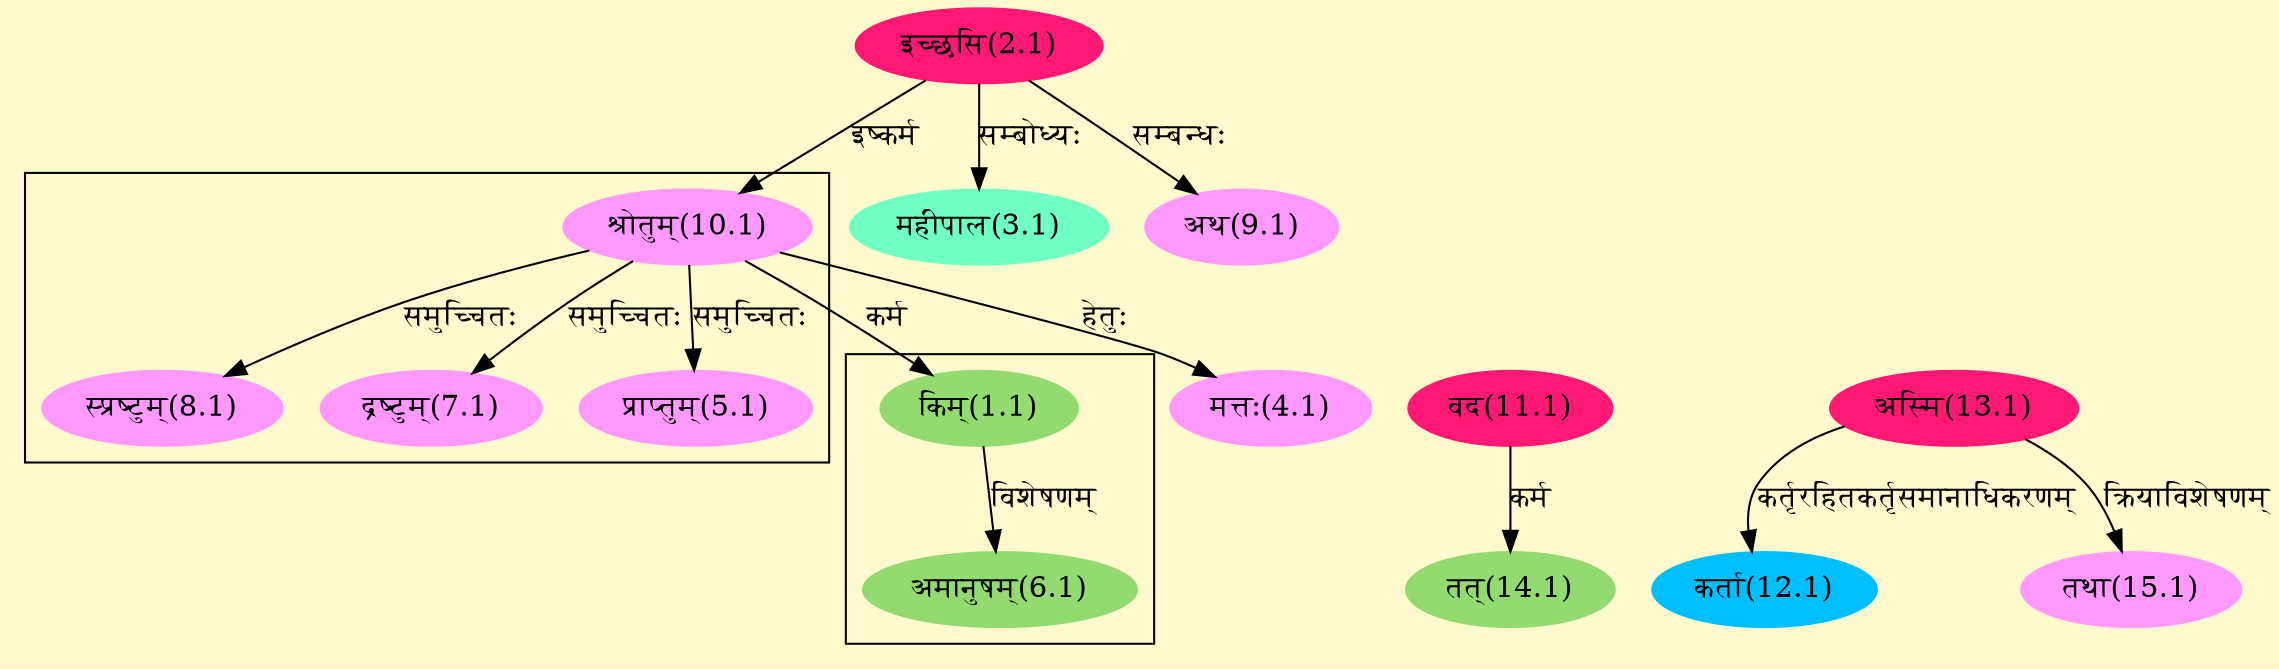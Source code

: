 digraph G{
rankdir=BT;
 compound=true;
 bgcolor="lemonchiffon1";

subgraph cluster_1{
Node5_1 [style=filled, color="#FF99FF" label = "प्राप्तुम्(5.1)"]
Node10_1 [style=filled, color="#FF99FF" label = "श्रोतुम्(10.1)"]
Node7_1 [style=filled, color="#FF99FF" label = "द्रष्टुम्(7.1)"]
Node8_1 [style=filled, color="#FF99FF" label = "स्प्रष्टुम्(8.1)"]

}

subgraph cluster_2{
Node6_1 [style=filled, color="#93DB70" label = "अमानुषम्(6.1)"]
Node1_1 [style=filled, color="#93DB70" label = "किम्(1.1)"]

}
Node1_1 [style=filled, color="#93DB70" label = "किम्(1.1)"]
Node10_1 [style=filled, color="#FF99FF" label = "श्रोतुम्(10.1)"]
Node2_1 [style=filled, color="#FF1975" label = "इच्छसि(2.1)"]
Node [style=filled, color="" label = "()"]
Node3_1 [style=filled, color="#6FFFC3" label = "महीपाल(3.1)"]
Node4_1 [style=filled, color="#FF99FF" label = "मत्तः(4.1)"]
Node9_1 [style=filled, color="#FF99FF" label = "अथ(9.1)"]
Node11_1 [style=filled, color="#FF1975" label = "वद(11.1)"]
Node12_1 [style=filled, color="#00BFFF" label = "कर्ता(12.1)"]
Node13_1 [style=filled, color="#FF1975" label = "अस्मि(13.1)"]
Node14_1 [style=filled, color="#93DB70" label = "तत्(14.1)"]
Node15_1 [style=filled, color="#FF99FF" label = "तथा(15.1)"]
/* Start of Relations section */

Node1_1 -> Node10_1 [  label="कर्म"  dir="back" ]
Node3_1 -> Node2_1 [  label="सम्बोध्यः"  dir="back" ]
Node4_1 -> Node10_1 [  label="हेतुः"  dir="back" ]
Node5_1 -> Node10_1 [  label="समुच्चितः"  dir="back" ]
Node6_1 -> Node1_1 [  label="विशेषणम्"  dir="back" ]
Node7_1 -> Node10_1 [  label="समुच्चितः"  dir="back" ]
Node8_1 -> Node10_1 [  label="समुच्चितः"  dir="back" ]
Node9_1 -> Node2_1 [  label="सम्बन्धः"  dir="back" ]
Node10_1 -> Node2_1 [  label="इष्कर्म"  dir="back" ]
Node12_1 -> Node13_1 [  label="कर्तृरहितकर्तृसमानाधिकरणम्"  dir="back" ]
Node14_1 -> Node11_1 [  label="कर्म"  dir="back" ]
Node15_1 -> Node13_1 [  label="क्रियाविशेषणम्"  dir="back" ]
}
